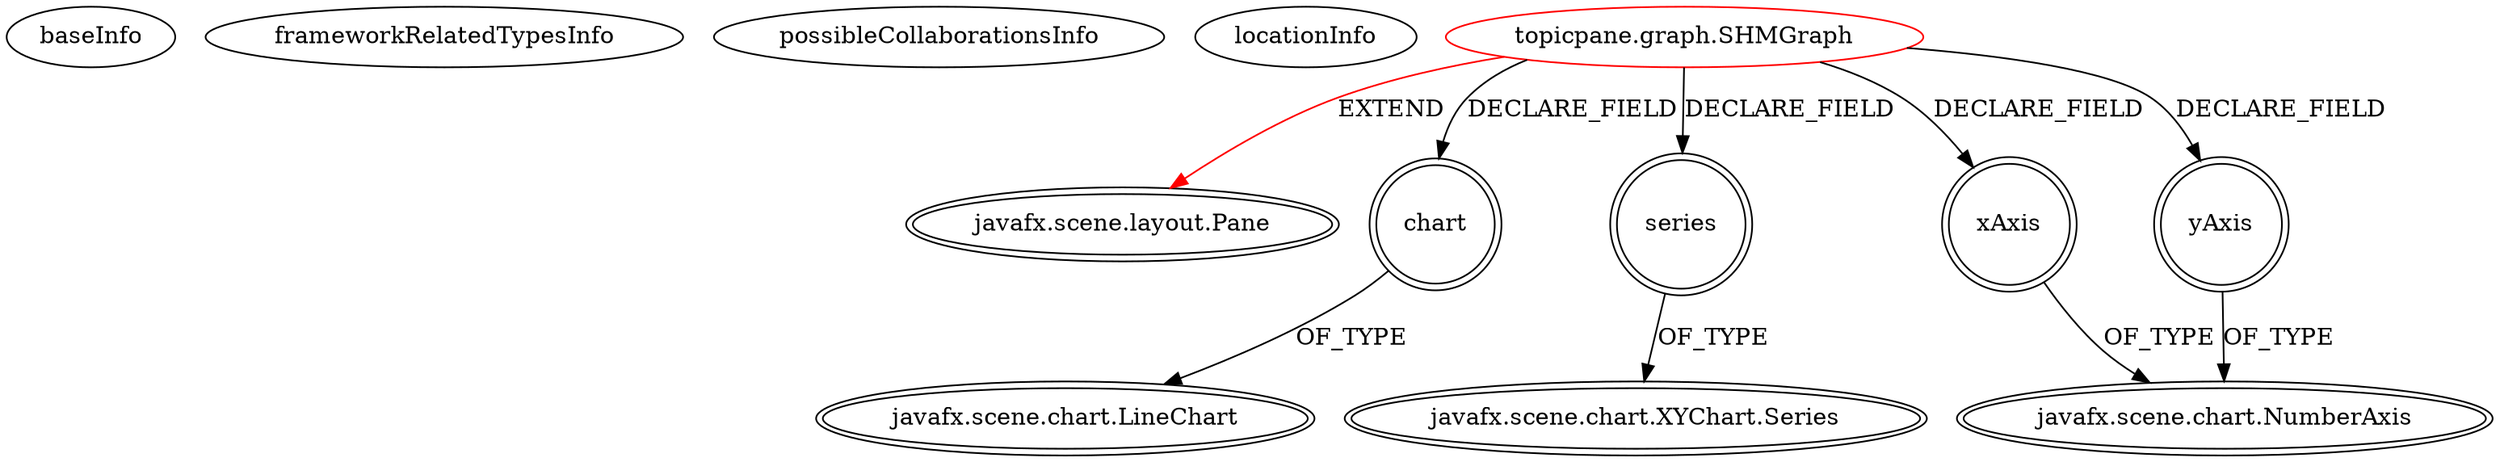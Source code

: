 digraph {
baseInfo[graphId=2301,category="extension_graph",isAnonymous=false,possibleRelation=false]
frameworkRelatedTypesInfo[0="javafx.scene.layout.Pane"]
possibleCollaborationsInfo[]
locationInfo[projectName="cmd802-projectmain",filePath="/cmd802-projectmain/projectmain-master/GroupProject/src/topicpane/graph/SHMGraph.java",contextSignature="SHMGraph",graphId="2301"]
0[label="topicpane.graph.SHMGraph",vertexType="ROOT_CLIENT_CLASS_DECLARATION",isFrameworkType=false,color=red]
1[label="javafx.scene.layout.Pane",vertexType="FRAMEWORK_CLASS_TYPE",isFrameworkType=true,peripheries=2]
2[label="chart",vertexType="FIELD_DECLARATION",isFrameworkType=true,peripheries=2,shape=circle]
3[label="javafx.scene.chart.LineChart",vertexType="FRAMEWORK_CLASS_TYPE",isFrameworkType=true,peripheries=2]
4[label="series",vertexType="FIELD_DECLARATION",isFrameworkType=true,peripheries=2,shape=circle]
5[label="javafx.scene.chart.XYChart.Series",vertexType="FRAMEWORK_CLASS_TYPE",isFrameworkType=true,peripheries=2]
6[label="xAxis",vertexType="FIELD_DECLARATION",isFrameworkType=true,peripheries=2,shape=circle]
7[label="javafx.scene.chart.NumberAxis",vertexType="FRAMEWORK_CLASS_TYPE",isFrameworkType=true,peripheries=2]
8[label="yAxis",vertexType="FIELD_DECLARATION",isFrameworkType=true,peripheries=2,shape=circle]
0->1[label="EXTEND",color=red]
0->2[label="DECLARE_FIELD"]
2->3[label="OF_TYPE"]
0->4[label="DECLARE_FIELD"]
4->5[label="OF_TYPE"]
0->6[label="DECLARE_FIELD"]
6->7[label="OF_TYPE"]
0->8[label="DECLARE_FIELD"]
8->7[label="OF_TYPE"]
}
